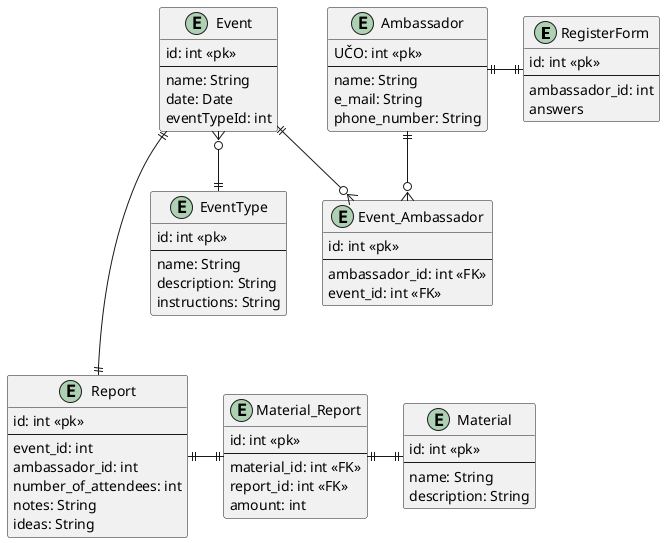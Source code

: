 @startuml
'https://plantuml.com/entity-diagram

entity RegisterForm {
  id: int <<pk>>
  --
  ambassador_id: int
  answers
}

entity Ambassador {
  UČO: int <<pk>>
  --
  name: String
  e_mail: String
  phone_number: String
}

entity Event {
  id: int <<pk>>
  --
  name: String
  date: Date
  eventTypeId: int
}

entity EventType {
  id: int <<pk>>
  --
  name: String
  description: String
  instructions: String
}

entity Event_Ambassador {
  id: int <<pk>>
  --
  ambassador_id: int <<FK>>
  event_id: int <<FK>>
}

entity Report {
  id: int <<pk>>
  --
  event_id: int
  ambassador_id: int
  number_of_attendees: int
'photos
  notes: String
  ideas: String
}

'enum EventTypes {
'  SCHOOL
'  EXPO
'  OPENDAY
'  GAUDEAMUS
'  ...
'}

entity Material_Report {
  id: int <<pk>>
  --
  material_id: int <<FK>>
  report_id: int <<FK>>
  amount: int
}

entity Material {
  id: int <<pk>>
  --
  name: String
  description: String
}

Report ||-|| Material_Report
Material_Report ||-|| Material
Event ||---|| Report

Ambassador ||-|| RegisterForm
Ambassador ||--o{ Event_Ambassador
Event ||--o{ Event_Ambassador
Event }o--|| EventType

@enduml